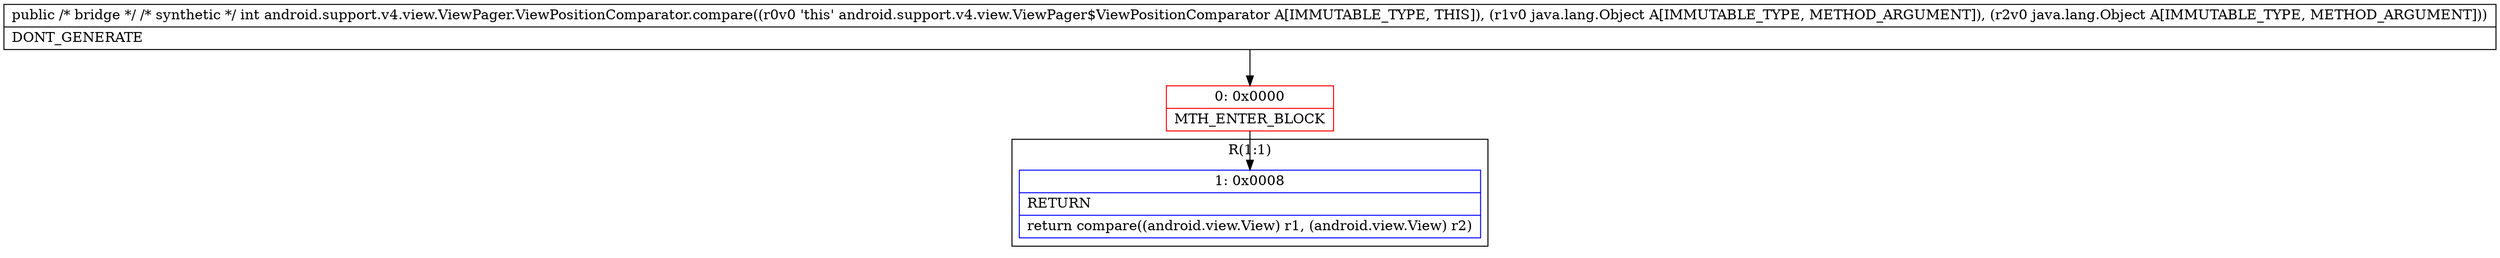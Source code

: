 digraph "CFG forandroid.support.v4.view.ViewPager.ViewPositionComparator.compare(Ljava\/lang\/Object;Ljava\/lang\/Object;)I" {
subgraph cluster_Region_690443325 {
label = "R(1:1)";
node [shape=record,color=blue];
Node_1 [shape=record,label="{1\:\ 0x0008|RETURN\l|return compare((android.view.View) r1, (android.view.View) r2)\l}"];
}
Node_0 [shape=record,color=red,label="{0\:\ 0x0000|MTH_ENTER_BLOCK\l}"];
MethodNode[shape=record,label="{public \/* bridge *\/ \/* synthetic *\/ int android.support.v4.view.ViewPager.ViewPositionComparator.compare((r0v0 'this' android.support.v4.view.ViewPager$ViewPositionComparator A[IMMUTABLE_TYPE, THIS]), (r1v0 java.lang.Object A[IMMUTABLE_TYPE, METHOD_ARGUMENT]), (r2v0 java.lang.Object A[IMMUTABLE_TYPE, METHOD_ARGUMENT]))  | DONT_GENERATE\l}"];
MethodNode -> Node_0;
Node_0 -> Node_1;
}

